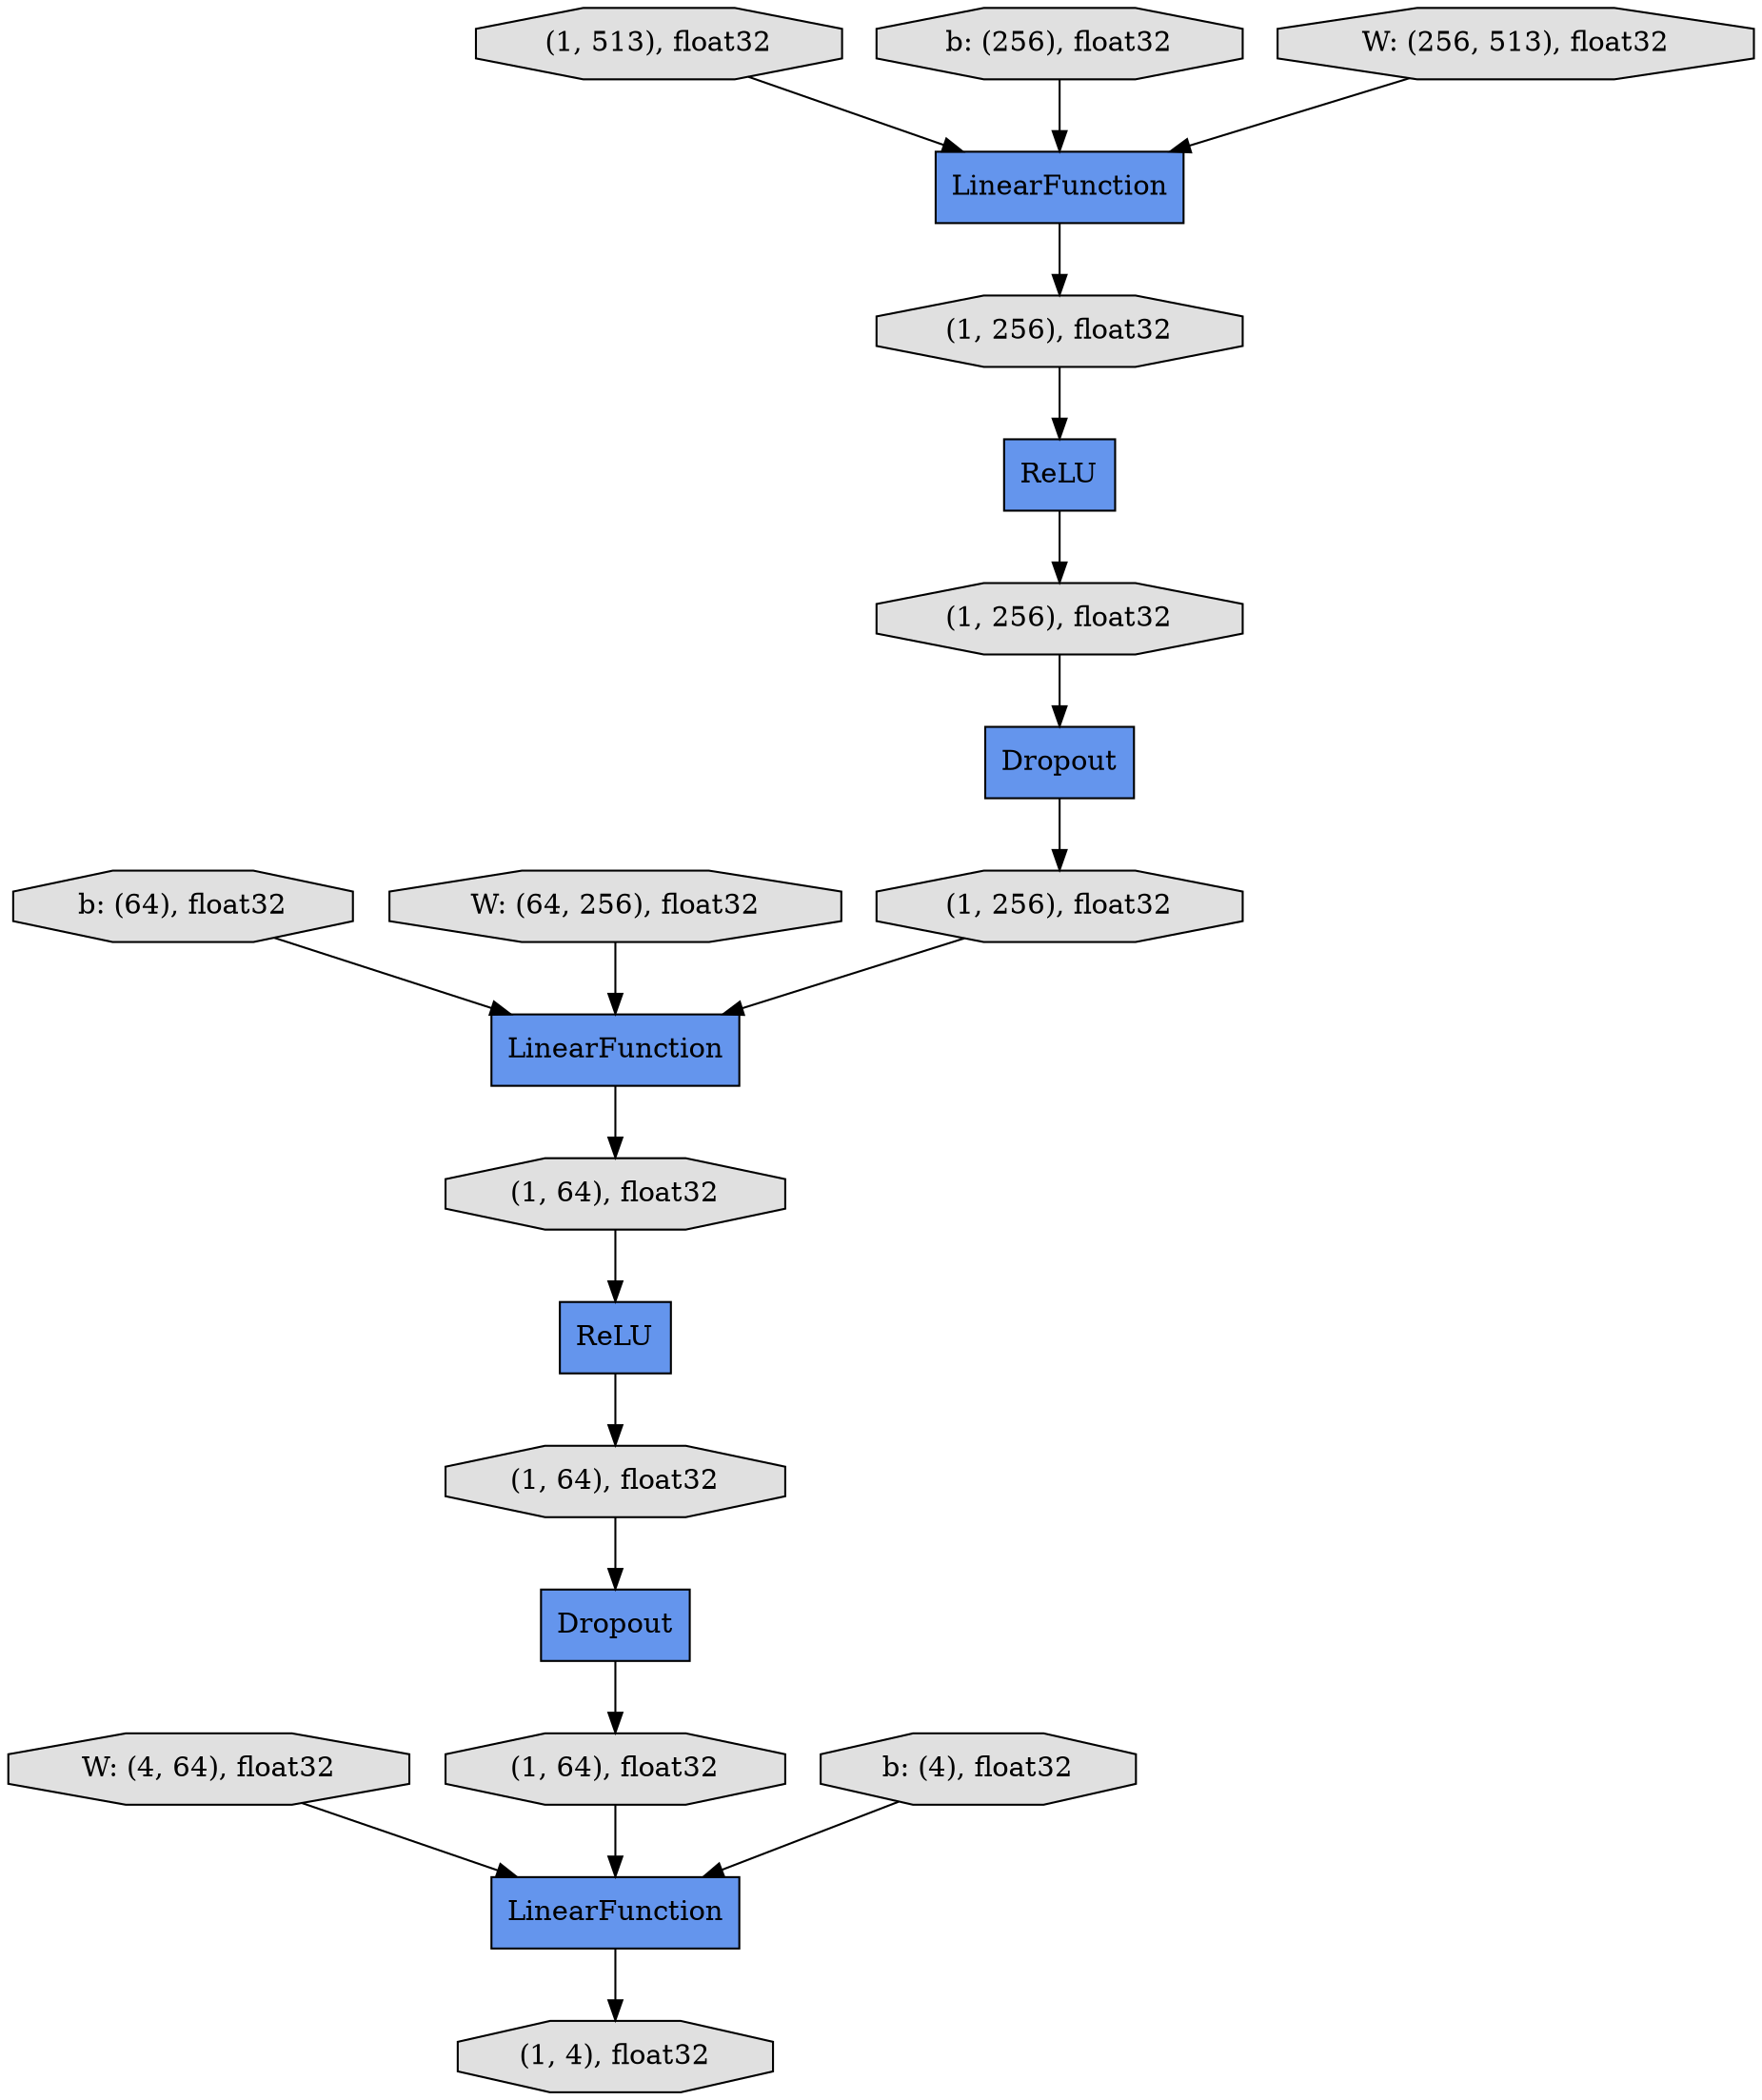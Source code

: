 digraph graphname{rankdir=TB;139627667847208 [label="LinearFunction",shape="record",fillcolor="#6495ED",style="filled"];139627667847264 [label="(1, 64), float32",shape="octagon",fillcolor="#E0E0E0",style="filled"];139627667847376 [label="(1, 513), float32",shape="octagon",fillcolor="#E0E0E0",style="filled"];139627667847432 [label="Dropout",shape="record",fillcolor="#6495ED",style="filled"];139627667847488 [label="(1, 256), float32",shape="octagon",fillcolor="#E0E0E0",style="filled"];139627668244800 [label="LinearFunction",shape="record",fillcolor="#6495ED",style="filled"];139627667847544 [label="LinearFunction",shape="record",fillcolor="#6495ED",style="filled"];139627667847600 [label="(1, 256), float32",shape="octagon",fillcolor="#E0E0E0",style="filled"];139627667818368 [label="b: (256), float32",shape="octagon",fillcolor="#E0E0E0",style="filled"];139627667816912 [label="W: (4, 64), float32",shape="octagon",fillcolor="#E0E0E0",style="filled"];139627667847656 [label="ReLU",shape="record",fillcolor="#6495ED",style="filled"];139627667847712 [label="ReLU",shape="record",fillcolor="#6495ED",style="filled"];139627667817472 [label="b: (64), float32",shape="octagon",fillcolor="#E0E0E0",style="filled"];139626225151000 [label="W: (256, 513), float32",shape="octagon",fillcolor="#E0E0E0",style="filled"];139627667818032 [label="W: (64, 256), float32",shape="octagon",fillcolor="#E0E0E0",style="filled"];139627667846816 [label="(1, 4), float32",shape="octagon",fillcolor="#E0E0E0",style="filled"];139627667846872 [label="(1, 64), float32",shape="octagon",fillcolor="#E0E0E0",style="filled"];139627668246256 [label="b: (4), float32",shape="octagon",fillcolor="#E0E0E0",style="filled"];139627667847040 [label="(1, 256), float32",shape="octagon",fillcolor="#E0E0E0",style="filled"];139627667847096 [label="Dropout",shape="record",fillcolor="#6495ED",style="filled"];139627667847152 [label="(1, 64), float32",shape="octagon",fillcolor="#E0E0E0",style="filled"];139627667846872 -> 139627667847208;139627667847544 -> 139627667847152;139627668246256 -> 139627667847208;139627667818032 -> 139627667847544;139627667847488 -> 139627667847712;139627668244800 -> 139627667847488;139627667818368 -> 139627668244800;139627667847096 -> 139627667846872;139627667847208 -> 139627667846816;139627667847600 -> 139627667847432;139627667847376 -> 139627668244800;139626225151000 -> 139627668244800;139627667816912 -> 139627667847208;139627667847040 -> 139627667847544;139627667847264 -> 139627667847096;139627667847152 -> 139627667847656;139627667847432 -> 139627667847040;139627667847712 -> 139627667847600;139627667817472 -> 139627667847544;139627667847656 -> 139627667847264;}